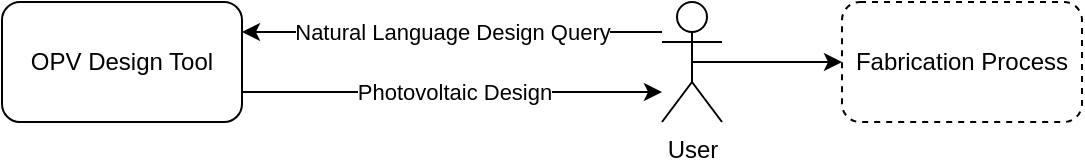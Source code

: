 <mxfile version="28.2.5">
  <diagram name="Page-1" id="tv_kjmKQ9j5JzgXLipPY">
    <mxGraphModel dx="810" dy="478" grid="1" gridSize="10" guides="1" tooltips="1" connect="1" arrows="1" fold="1" page="1" pageScale="1" pageWidth="850" pageHeight="1100" math="0" shadow="0">
      <root>
        <mxCell id="0" />
        <mxCell id="1" parent="0" />
        <mxCell id="IM5FxepGtEWoCzmu-S_m-10" style="edgeStyle=orthogonalEdgeStyle;rounded=0;orthogonalLoop=1;jettySize=auto;html=1;entryX=1;entryY=0.25;entryDx=0;entryDy=0;" edge="1" parent="1" source="IM5FxepGtEWoCzmu-S_m-2" target="IM5FxepGtEWoCzmu-S_m-4">
          <mxGeometry relative="1" as="geometry">
            <Array as="points">
              <mxPoint x="500" y="515" />
              <mxPoint x="500" y="515" />
            </Array>
          </mxGeometry>
        </mxCell>
        <mxCell id="IM5FxepGtEWoCzmu-S_m-14" value="Natural Language Design Query" style="edgeLabel;html=1;align=center;verticalAlign=middle;resizable=0;points=[];" vertex="1" connectable="0" parent="IM5FxepGtEWoCzmu-S_m-10">
          <mxGeometry relative="1" as="geometry">
            <mxPoint as="offset" />
          </mxGeometry>
        </mxCell>
        <mxCell id="IM5FxepGtEWoCzmu-S_m-12" style="edgeStyle=orthogonalEdgeStyle;rounded=0;orthogonalLoop=1;jettySize=auto;html=1;exitX=0.5;exitY=0.5;exitDx=0;exitDy=0;exitPerimeter=0;entryX=0;entryY=0.5;entryDx=0;entryDy=0;" edge="1" parent="1" source="IM5FxepGtEWoCzmu-S_m-2" target="IM5FxepGtEWoCzmu-S_m-3">
          <mxGeometry relative="1" as="geometry" />
        </mxCell>
        <mxCell id="IM5FxepGtEWoCzmu-S_m-2" value="&lt;div&gt;User&lt;/div&gt;" style="shape=umlActor;verticalLabelPosition=bottom;verticalAlign=top;html=1;outlineConnect=0;" vertex="1" parent="1">
          <mxGeometry x="550" y="500" width="30" height="60" as="geometry" />
        </mxCell>
        <mxCell id="IM5FxepGtEWoCzmu-S_m-3" value="Fabrication Process" style="rounded=1;whiteSpace=wrap;html=1;dashed=1;" vertex="1" parent="1">
          <mxGeometry x="640" y="500" width="120" height="60" as="geometry" />
        </mxCell>
        <mxCell id="IM5FxepGtEWoCzmu-S_m-11" style="edgeStyle=orthogonalEdgeStyle;rounded=0;orthogonalLoop=1;jettySize=auto;html=1;exitX=1;exitY=0.75;exitDx=0;exitDy=0;" edge="1" parent="1" source="IM5FxepGtEWoCzmu-S_m-4" target="IM5FxepGtEWoCzmu-S_m-2">
          <mxGeometry relative="1" as="geometry">
            <Array as="points">
              <mxPoint x="500" y="545" />
              <mxPoint x="500" y="545" />
            </Array>
          </mxGeometry>
        </mxCell>
        <mxCell id="IM5FxepGtEWoCzmu-S_m-16" value="Photovoltaic Design" style="edgeLabel;html=1;align=center;verticalAlign=middle;resizable=0;points=[];" vertex="1" connectable="0" parent="IM5FxepGtEWoCzmu-S_m-11">
          <mxGeometry x="0.008" relative="1" as="geometry">
            <mxPoint as="offset" />
          </mxGeometry>
        </mxCell>
        <mxCell id="IM5FxepGtEWoCzmu-S_m-4" value="OPV Design Tool" style="rounded=1;whiteSpace=wrap;html=1;" vertex="1" parent="1">
          <mxGeometry x="220" y="500" width="120" height="60" as="geometry" />
        </mxCell>
      </root>
    </mxGraphModel>
  </diagram>
</mxfile>
